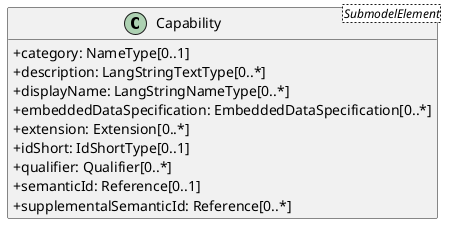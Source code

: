@startuml
skinparam classAttributeIconSize 0
hide methods

class Capability<SubmodelElement> {
  +category: NameType[0..1] 
  +description: LangStringTextType[0..*] 
  +displayName: LangStringNameType[0..*] 
  +embeddedDataSpecification: EmbeddedDataSpecification[0..*] 
  +extension: Extension[0..*] 
  +idShort: IdShortType[0..1] 
  +qualifier: Qualifier[0..*] 
  +semanticId: Reference[0..1] 
  +supplementalSemanticId: Reference[0..*] 
}
@enduml